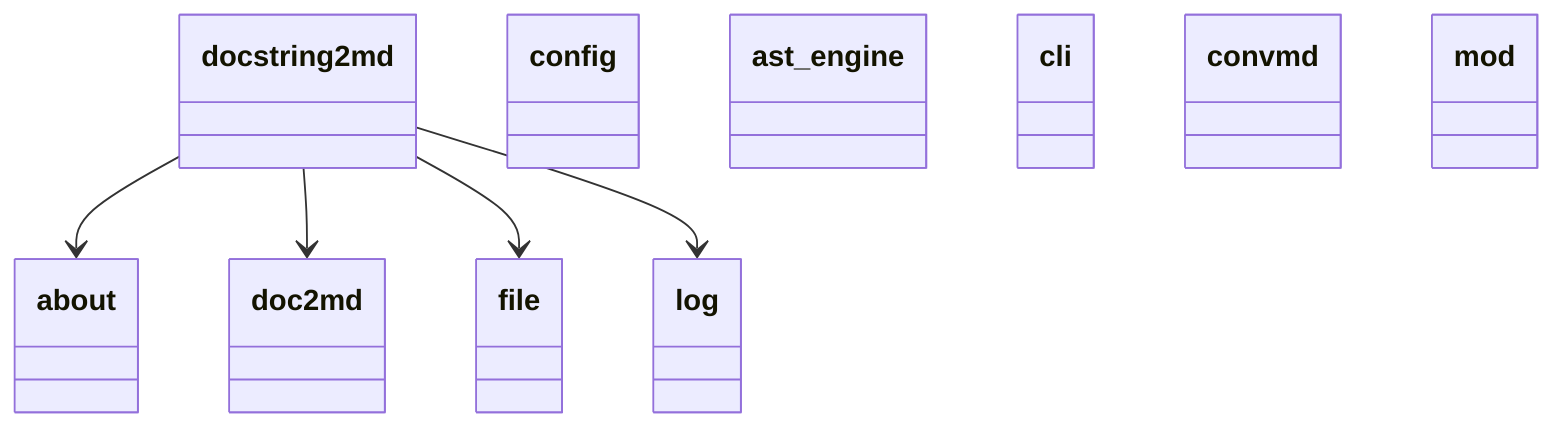 classDiagram
  class docstring2md {
  }
  class __about__ {
  }
  class __config__ {
  }
  class ast_engine {
  }
  class cli {
  }
  class convmd {
  }
  class doc2md {
  }
  class file {
  }
  class log {
  }
  class mod {
  }
  docstring2md --> __about__
  docstring2md --> doc2md
  docstring2md --> file
  docstring2md --> log
